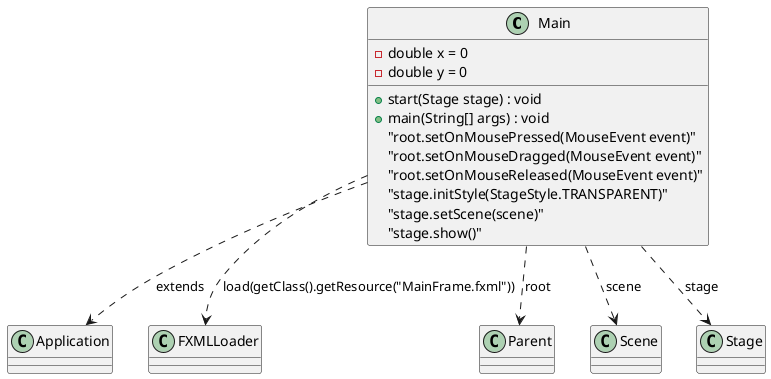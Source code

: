 @startuml main
class Main {
    - double x = 0
    - double y = 0
    + start(Stage stage) : void
    + main(String[] args) : void
}

Main ..> Application : extends

Main ..> FXMLLoader : load(getClass().getResource("MainFrame.fxml"))
Main ..> Parent : root
Main ..> Scene : scene
Main ..> Stage : stage

Main : "root.setOnMousePressed(MouseEvent event)"
Main : "root.setOnMouseDragged(MouseEvent event)"
Main : "root.setOnMouseReleased(MouseEvent event)"

Main : "stage.initStyle(StageStyle.TRANSPARENT)"
Main : "stage.setScene(scene)"
Main : "stage.show()"

@enduml

